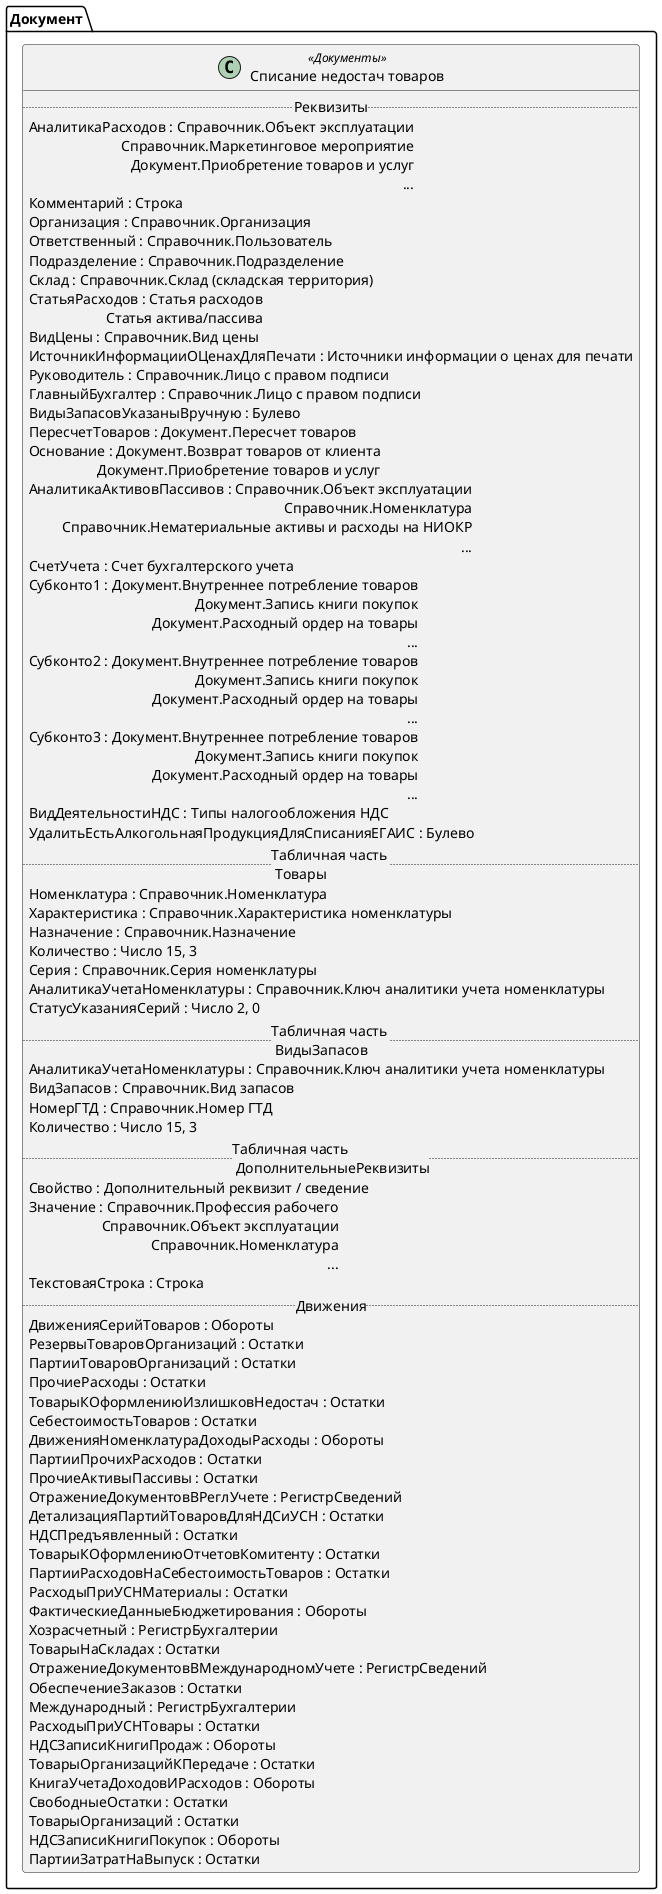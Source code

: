 ﻿@startuml СписаниеНедостачТоваров
'!include templates.wsd
'..\include templates.wsd
class Документ.СписаниеНедостачТоваров as "Списание недостач товаров" <<Документы>>
{
..Реквизиты..
АналитикаРасходов : Справочник.Объект эксплуатации\rСправочник.Маркетинговое мероприятие\rДокумент.Приобретение товаров и услуг\r...
Комментарий : Строка
Организация : Справочник.Организация
Ответственный : Справочник.Пользователь
Подразделение : Справочник.Подразделение
Склад : Справочник.Склад (складская территория)
СтатьяРасходов : Статья расходов\rСтатья актива/пассива
ВидЦены : Справочник.Вид цены
ИсточникИнформацииОЦенахДляПечати : Источники информации о ценах для печати
Руководитель : Справочник.Лицо с правом подписи
ГлавныйБухгалтер : Справочник.Лицо с правом подписи
ВидыЗапасовУказаныВручную : Булево
ПересчетТоваров : Документ.Пересчет товаров
Основание : Документ.Возврат товаров от клиента\rДокумент.Приобретение товаров и услуг
АналитикаАктивовПассивов : Справочник.Объект эксплуатации\rСправочник.Номенклатура\rСправочник.Нематериальные активы и расходы на НИОКР\r...
СчетУчета : Счет бухгалтерского учета
Субконто1 : Документ.Внутреннее потребление товаров\rДокумент.Запись книги покупок\rДокумент.Расходный ордер на товары\r...
Субконто2 : Документ.Внутреннее потребление товаров\rДокумент.Запись книги покупок\rДокумент.Расходный ордер на товары\r...
Субконто3 : Документ.Внутреннее потребление товаров\rДокумент.Запись книги покупок\rДокумент.Расходный ордер на товары\r...
ВидДеятельностиНДС : Типы налогообложения НДС
УдалитьЕстьАлкогольнаяПродукцияДляСписанияЕГАИС : Булево
..Табличная часть \n Товары..
Номенклатура : Справочник.Номенклатура
Характеристика : Справочник.Характеристика номенклатуры
Назначение : Справочник.Назначение
Количество : Число 15, 3
Серия : Справочник.Серия номенклатуры
АналитикаУчетаНоменклатуры : Справочник.Ключ аналитики учета номенклатуры
СтатусУказанияСерий : Число 2, 0
..Табличная часть \n ВидыЗапасов..
АналитикаУчетаНоменклатуры : Справочник.Ключ аналитики учета номенклатуры
ВидЗапасов : Справочник.Вид запасов
НомерГТД : Справочник.Номер ГТД
Количество : Число 15, 3
..Табличная часть \n ДополнительныеРеквизиты..
Свойство : Дополнительный реквизит / сведение
Значение : Справочник.Профессия рабочего\rСправочник.Объект эксплуатации\rСправочник.Номенклатура\r...
ТекстоваяСтрока : Строка
..Движения..
ДвиженияСерийТоваров : Обороты
РезервыТоваровОрганизаций : Остатки
ПартииТоваровОрганизаций : Остатки
ПрочиеРасходы : Остатки
ТоварыКОформлениюИзлишковНедостач : Остатки
СебестоимостьТоваров : Остатки
ДвиженияНоменклатураДоходыРасходы : Обороты
ПартииПрочихРасходов : Остатки
ПрочиеАктивыПассивы : Остатки
ОтражениеДокументовВРеглУчете : РегистрСведений
ДетализацияПартийТоваровДляНДСиУСН : Остатки
НДСПредъявленный : Остатки
ТоварыКОформлениюОтчетовКомитенту : Остатки
ПартииРасходовНаСебестоимостьТоваров : Остатки
РасходыПриУСНМатериалы : Остатки
ФактическиеДанныеБюджетирования : Обороты
Хозрасчетный : РегистрБухгалтерии
ТоварыНаСкладах : Остатки
ОтражениеДокументовВМеждународномУчете : РегистрСведений
ОбеспечениеЗаказов : Остатки
Международный : РегистрБухгалтерии
РасходыПриУСНТовары : Остатки
НДСЗаписиКнигиПродаж : Обороты
ТоварыОрганизацийКПередаче : Остатки
КнигаУчетаДоходовИРасходов : Обороты
СвободныеОстатки : Остатки
ТоварыОрганизаций : Остатки
НДСЗаписиКнигиПокупок : Обороты
ПартииЗатратНаВыпуск : Остатки
}
@enduml
